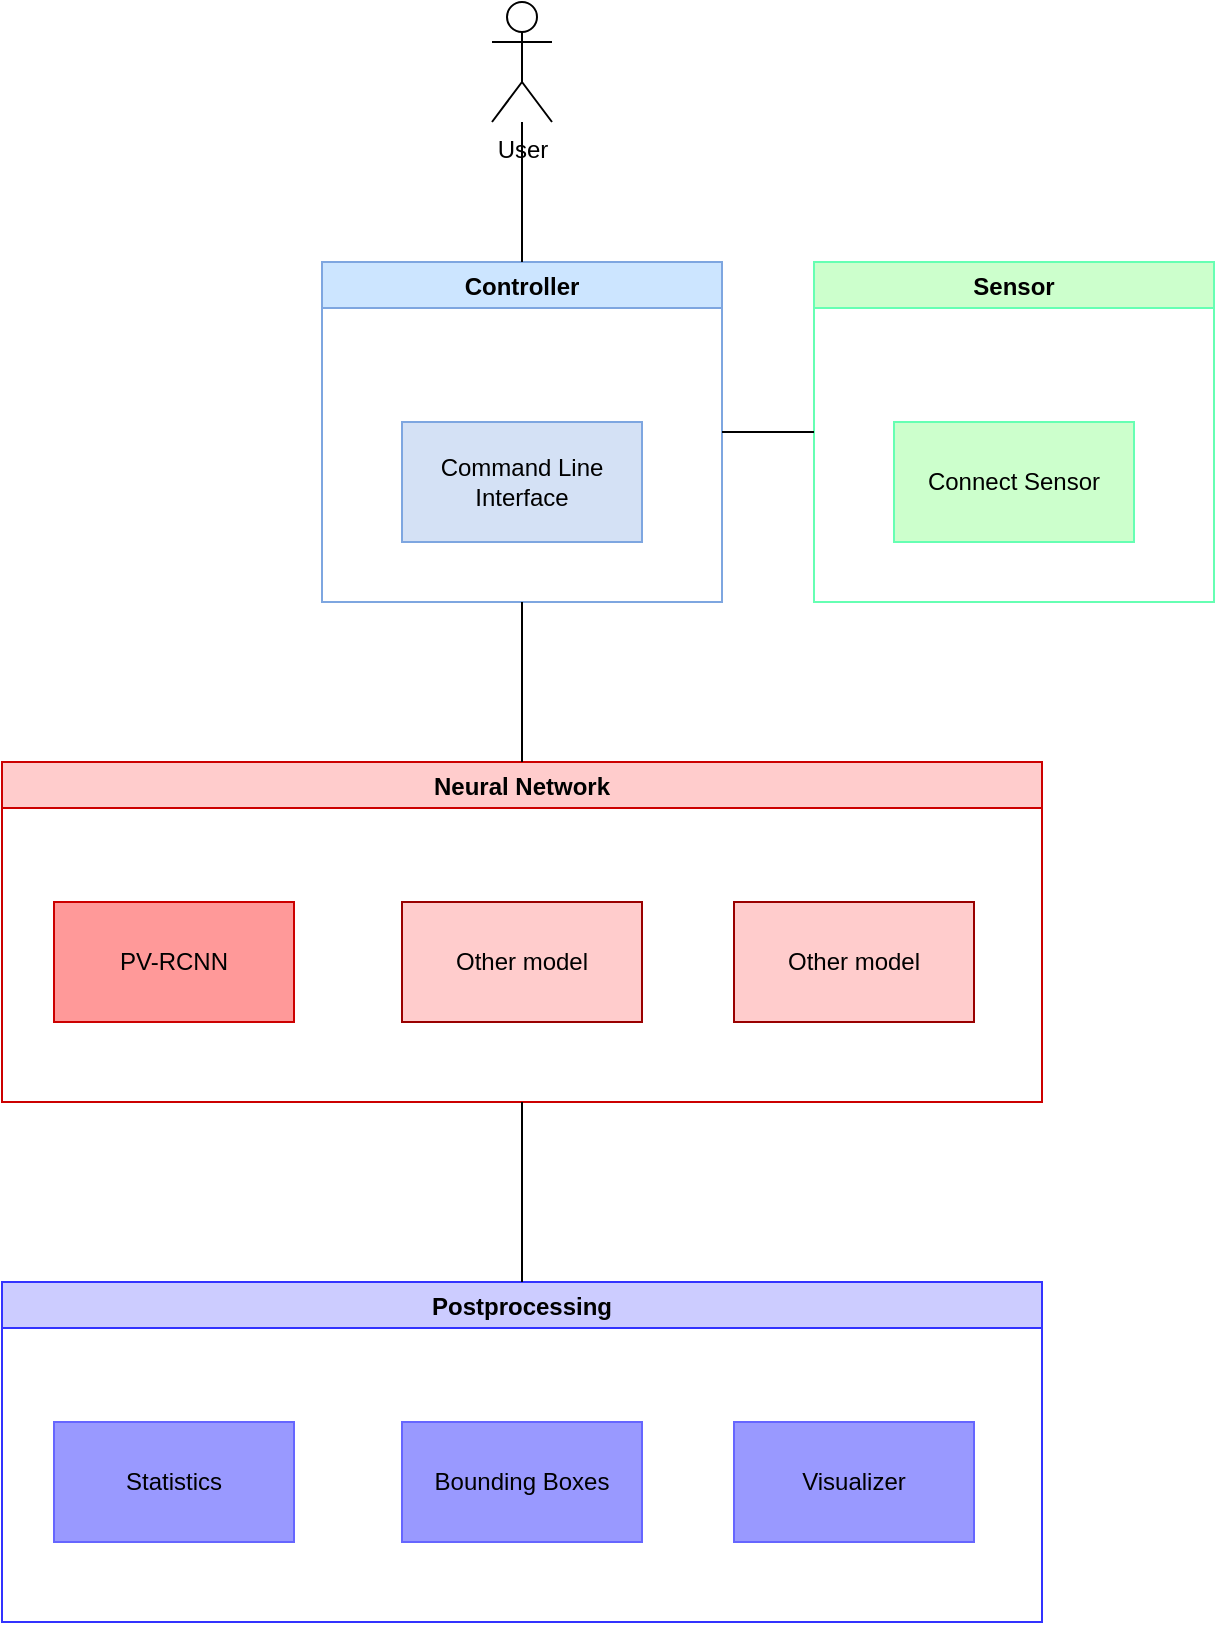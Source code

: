<?xml version="1.0" encoding="UTF-8"?>
<mxfile version="17.2.3" type="google"><diagram id="YEVVBeKbyYXGQQ6VOQG3" name="Page-1"><mxGraphModel dx="1186" dy="645" grid="1" gridSize="10" guides="1" tooltips="1" connect="1" arrows="1" fold="1" page="1" pageScale="1" pageWidth="827" pageHeight="1169" math="0" shadow="0"><root><mxCell id="0"/><mxCell id="1" parent="0"/><mxCell id="GzwNvzY2da8VGF_hsf-c-1" value="User" style="shape=umlActor;verticalLabelPosition=bottom;verticalAlign=top;html=1;outlineConnect=0;" vertex="1" parent="1"><mxGeometry x="399" y="50" width="30" height="60" as="geometry"/></mxCell><mxCell id="GzwNvzY2da8VGF_hsf-c-2" value="Controller" style="swimlane;strokeColor=#7EA6E0;shadow=0;fillColor=#CCE5FF;" vertex="1" parent="1"><mxGeometry x="314" y="180" width="200" height="170" as="geometry"><mxRectangle x="310" y="230" width="90" height="23" as="alternateBounds"/></mxGeometry></mxCell><mxCell id="GzwNvzY2da8VGF_hsf-c-4" value="Command Line Interface" style="rounded=0;whiteSpace=wrap;html=1;strokeColor=#7EA6E0;fillColor=#D4E1F5;" vertex="1" parent="GzwNvzY2da8VGF_hsf-c-2"><mxGeometry x="40" y="80" width="120" height="60" as="geometry"/></mxCell><mxCell id="GzwNvzY2da8VGF_hsf-c-3" value="" style="endArrow=none;html=1;rounded=0;exitX=0.5;exitY=0;exitDx=0;exitDy=0;" edge="1" parent="1" source="GzwNvzY2da8VGF_hsf-c-2" target="GzwNvzY2da8VGF_hsf-c-1"><mxGeometry width="50" height="50" relative="1" as="geometry"><mxPoint x="390" y="360" as="sourcePoint"/><mxPoint x="440" y="310" as="targetPoint"/></mxGeometry></mxCell><mxCell id="GzwNvzY2da8VGF_hsf-c-5" value="Sensor" style="swimlane;shadow=0;strokeColor=#66FFB3;fillColor=#CCFFCC;" vertex="1" parent="1"><mxGeometry x="560" y="180" width="200" height="170" as="geometry"/></mxCell><mxCell id="GzwNvzY2da8VGF_hsf-c-6" value="Connect Sensor" style="rounded=0;whiteSpace=wrap;html=1;strokeColor=#66FFB3;fillColor=#CCFFCC;" vertex="1" parent="GzwNvzY2da8VGF_hsf-c-5"><mxGeometry x="40" y="80" width="120" height="60" as="geometry"/></mxCell><mxCell id="GzwNvzY2da8VGF_hsf-c-7" value="" style="endArrow=none;html=1;rounded=0;exitX=1;exitY=0.5;exitDx=0;exitDy=0;entryX=0;entryY=0.5;entryDx=0;entryDy=0;" edge="1" parent="1" source="GzwNvzY2da8VGF_hsf-c-2" target="GzwNvzY2da8VGF_hsf-c-5"><mxGeometry width="50" height="50" relative="1" as="geometry"><mxPoint x="390" y="360" as="sourcePoint"/><mxPoint x="440" y="310" as="targetPoint"/></mxGeometry></mxCell><mxCell id="GzwNvzY2da8VGF_hsf-c-8" value="Neural Network" style="swimlane;shadow=0;strokeColor=#CC0000;fillColor=#FFCCCC;" vertex="1" parent="1"><mxGeometry x="154" y="430" width="520" height="170" as="geometry"/></mxCell><mxCell id="GzwNvzY2da8VGF_hsf-c-13" value="PV-RCNN" style="rounded=0;whiteSpace=wrap;html=1;strokeColor=#CC0000;fillColor=#FF9999;" vertex="1" parent="GzwNvzY2da8VGF_hsf-c-8"><mxGeometry x="26" y="70" width="120" height="60" as="geometry"/></mxCell><mxCell id="GzwNvzY2da8VGF_hsf-c-14" value="Other model" style="rounded=0;whiteSpace=wrap;html=1;strokeColor=#990000;fillColor=#FFCCCC;" vertex="1" parent="GzwNvzY2da8VGF_hsf-c-8"><mxGeometry x="200" y="70" width="120" height="60" as="geometry"/></mxCell><mxCell id="GzwNvzY2da8VGF_hsf-c-15" value="Other model" style="rounded=0;whiteSpace=wrap;html=1;strokeColor=#990000;fillColor=#FFCCCC;" vertex="1" parent="GzwNvzY2da8VGF_hsf-c-8"><mxGeometry x="366" y="70" width="120" height="60" as="geometry"/></mxCell><mxCell id="GzwNvzY2da8VGF_hsf-c-12" value="" style="endArrow=none;html=1;rounded=0;entryX=0.5;entryY=1;entryDx=0;entryDy=0;exitX=0.5;exitY=0;exitDx=0;exitDy=0;" edge="1" parent="1" source="GzwNvzY2da8VGF_hsf-c-8" target="GzwNvzY2da8VGF_hsf-c-2"><mxGeometry width="50" height="50" relative="1" as="geometry"><mxPoint x="390" y="360" as="sourcePoint"/><mxPoint x="440" y="310" as="targetPoint"/></mxGeometry></mxCell><mxCell id="GzwNvzY2da8VGF_hsf-c-16" value="Postprocessing" style="swimlane;shadow=0;strokeColor=#3333FF;fillColor=#CCCCFF;" vertex="1" parent="1"><mxGeometry x="154" y="690" width="520" height="170" as="geometry"/></mxCell><mxCell id="GzwNvzY2da8VGF_hsf-c-17" value="Statistics" style="rounded=0;whiteSpace=wrap;html=1;strokeColor=#6666FF;fillColor=#9999FF;" vertex="1" parent="GzwNvzY2da8VGF_hsf-c-16"><mxGeometry x="26" y="70" width="120" height="60" as="geometry"/></mxCell><mxCell id="GzwNvzY2da8VGF_hsf-c-18" value="Bounding Boxes" style="rounded=0;whiteSpace=wrap;html=1;strokeColor=#6666FF;fillColor=#9999FF;" vertex="1" parent="GzwNvzY2da8VGF_hsf-c-16"><mxGeometry x="200" y="70" width="120" height="60" as="geometry"/></mxCell><mxCell id="GzwNvzY2da8VGF_hsf-c-19" value="Visualizer" style="rounded=0;whiteSpace=wrap;html=1;strokeColor=#6666FF;fillColor=#9999FF;" vertex="1" parent="GzwNvzY2da8VGF_hsf-c-16"><mxGeometry x="366" y="70" width="120" height="60" as="geometry"/></mxCell><mxCell id="GzwNvzY2da8VGF_hsf-c-20" value="" style="endArrow=none;html=1;rounded=0;entryX=0.5;entryY=1;entryDx=0;entryDy=0;exitX=0.5;exitY=0;exitDx=0;exitDy=0;" edge="1" parent="1" source="GzwNvzY2da8VGF_hsf-c-16" target="GzwNvzY2da8VGF_hsf-c-8"><mxGeometry width="50" height="50" relative="1" as="geometry"><mxPoint x="424" y="440" as="sourcePoint"/><mxPoint x="424" y="360" as="targetPoint"/></mxGeometry></mxCell></root></mxGraphModel></diagram></mxfile>
